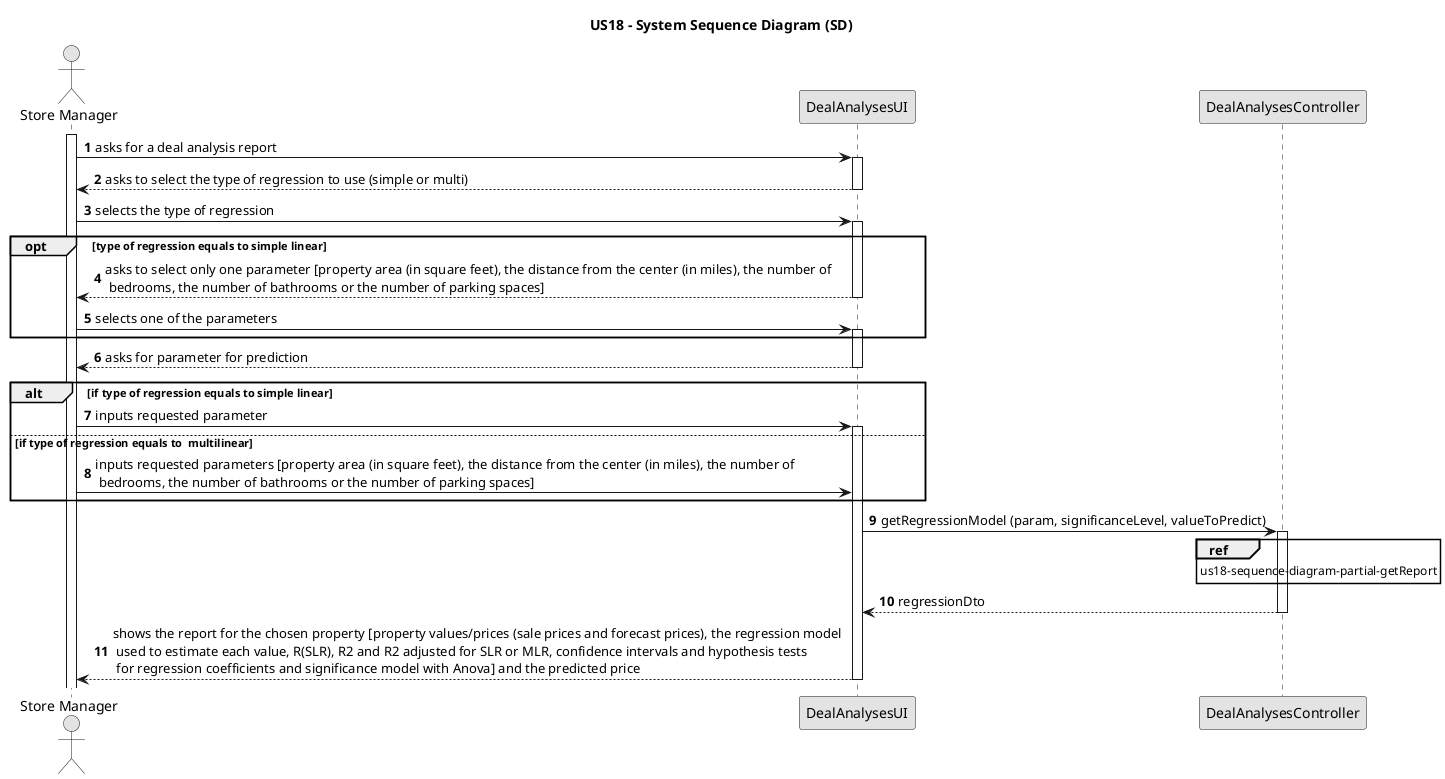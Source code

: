 @startuml
skinparam monochrome true
skinparam packageStyle rectangle
skinparam shadowing false

autonumber
skinparam monochrome true
skinparam packageStyle rectangle
skinparam shadowing false

title US18 - System Sequence Diagram (SD)

autonumber

actor "Store Manager" as manager
participant "DealAnalysesUI" as ui
participant "DealAnalysesController" as controller


activate manager

    manager -> ui : asks for a deal analysis report
    activate ui

        ui --> manager : asks to select the type of regression to use (simple or multi)
    deactivate ui

    manager -> ui : selects the type of regression
    activate ui

    opt type of regression equals to simple linear
        
        ui --> manager : asks to select only one parameter [property area (in square feet), the distance from the center (in miles), the number of \n bedrooms, the number of bathrooms or the number of parking spaces]
        deactivate ui

        manager -> ui : selects one of the parameters
        activate ui
    end
        ui --> manager : asks for parameter for prediction
        deactivate ui

    alt if type of regression equals to simple linear
                manager -> ui : inputs requested parameter
                activate ui
    else if type of regression equals to  multilinear
                manager -> ui : inputs requested parameters [property area (in square feet), the distance from the center (in miles), the number of \n bedrooms, the number of bathrooms or the number of parking spaces]
    end

    ui -> controller : getRegressionModel (param, significanceLevel, valueToPredict)
    activate controller

            ref over controller
                us18-sequence-diagram-partial-getReport
            end ref
            
            controller --> ui : regressionDto
            deactivate controller


    ui --> manager : shows the report for the chosen property [property values/prices (sale prices and forecast prices), the regression model \n used to estimate each value, R(SLR), R2 and R2 adjusted for SLR or MLR, confidence intervals and hypothesis tests\n for regression coefficients and significance model with Anova] and the predicted price
    deactivate ui

deactivate ui


@enduml